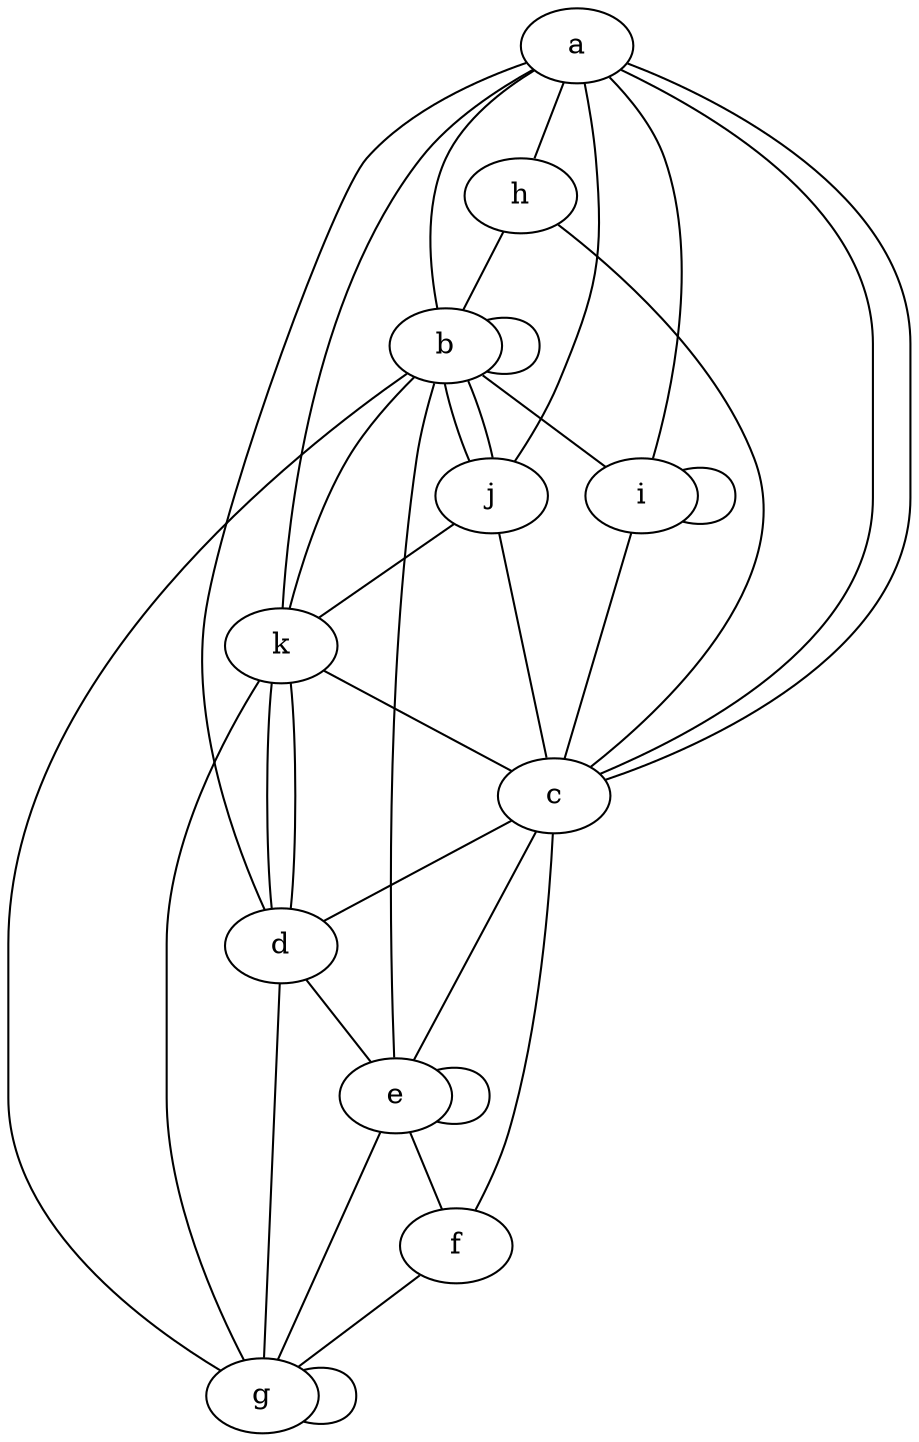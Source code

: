 graph G {
  a [ label="a" ];
  b [ label="b" ];
  c [ label="c" ];
  h [ label="h" ];
  k [ label="k" ];
  j [ label="j" ];
  i [ label="i" ];
  d [ label="d" ];
  e [ label="e" ];
  f [ label="f" ];
  g [ label="g" ];
  a -- b;
  a -- c;
  a -- h;
  a -- k;
  b -- b;
  b -- j;
  b -- k;
  b -- i;
  c -- a;
  c -- d;
  d -- a;
  d -- e;
  d -- k;
  e -- b;
  e -- c;
  e -- e;
  e -- f;
  f -- c;
  f -- g;
  g -- g;
  g -- e;
  g -- b;
  g -- d;
  h -- b;
  h -- c;
  i -- a;
  i -- c;
  i -- i;
  j -- k;
  j -- c;
  j -- a;
  j -- b;
  k -- c;
  k -- g;
  k -- d;
}
